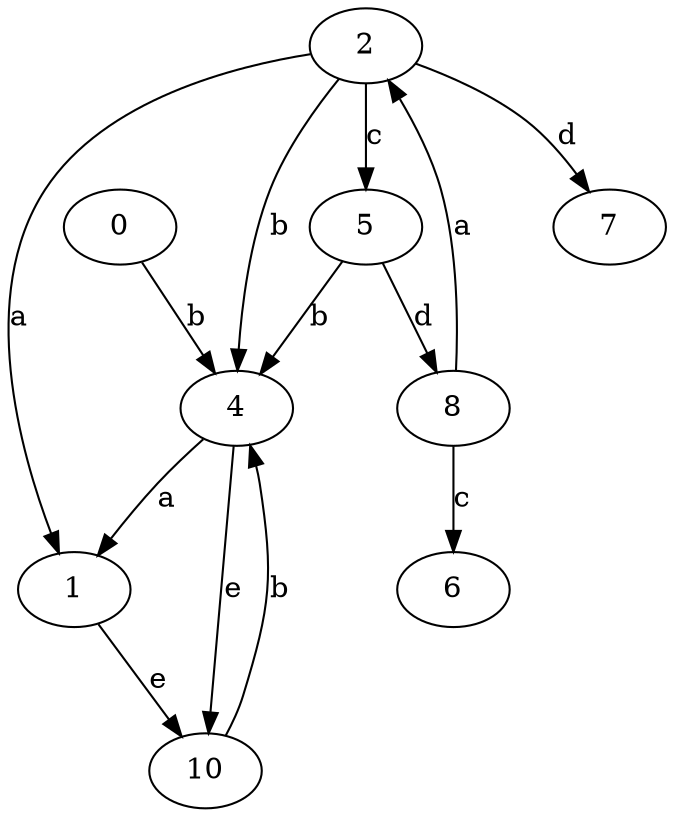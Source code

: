 strict digraph  {
0;
1;
2;
4;
5;
6;
7;
8;
10;
0 -> 4  [label=b];
1 -> 10  [label=e];
2 -> 1  [label=a];
2 -> 4  [label=b];
2 -> 5  [label=c];
2 -> 7  [label=d];
4 -> 1  [label=a];
4 -> 10  [label=e];
5 -> 4  [label=b];
5 -> 8  [label=d];
8 -> 2  [label=a];
8 -> 6  [label=c];
10 -> 4  [label=b];
}
